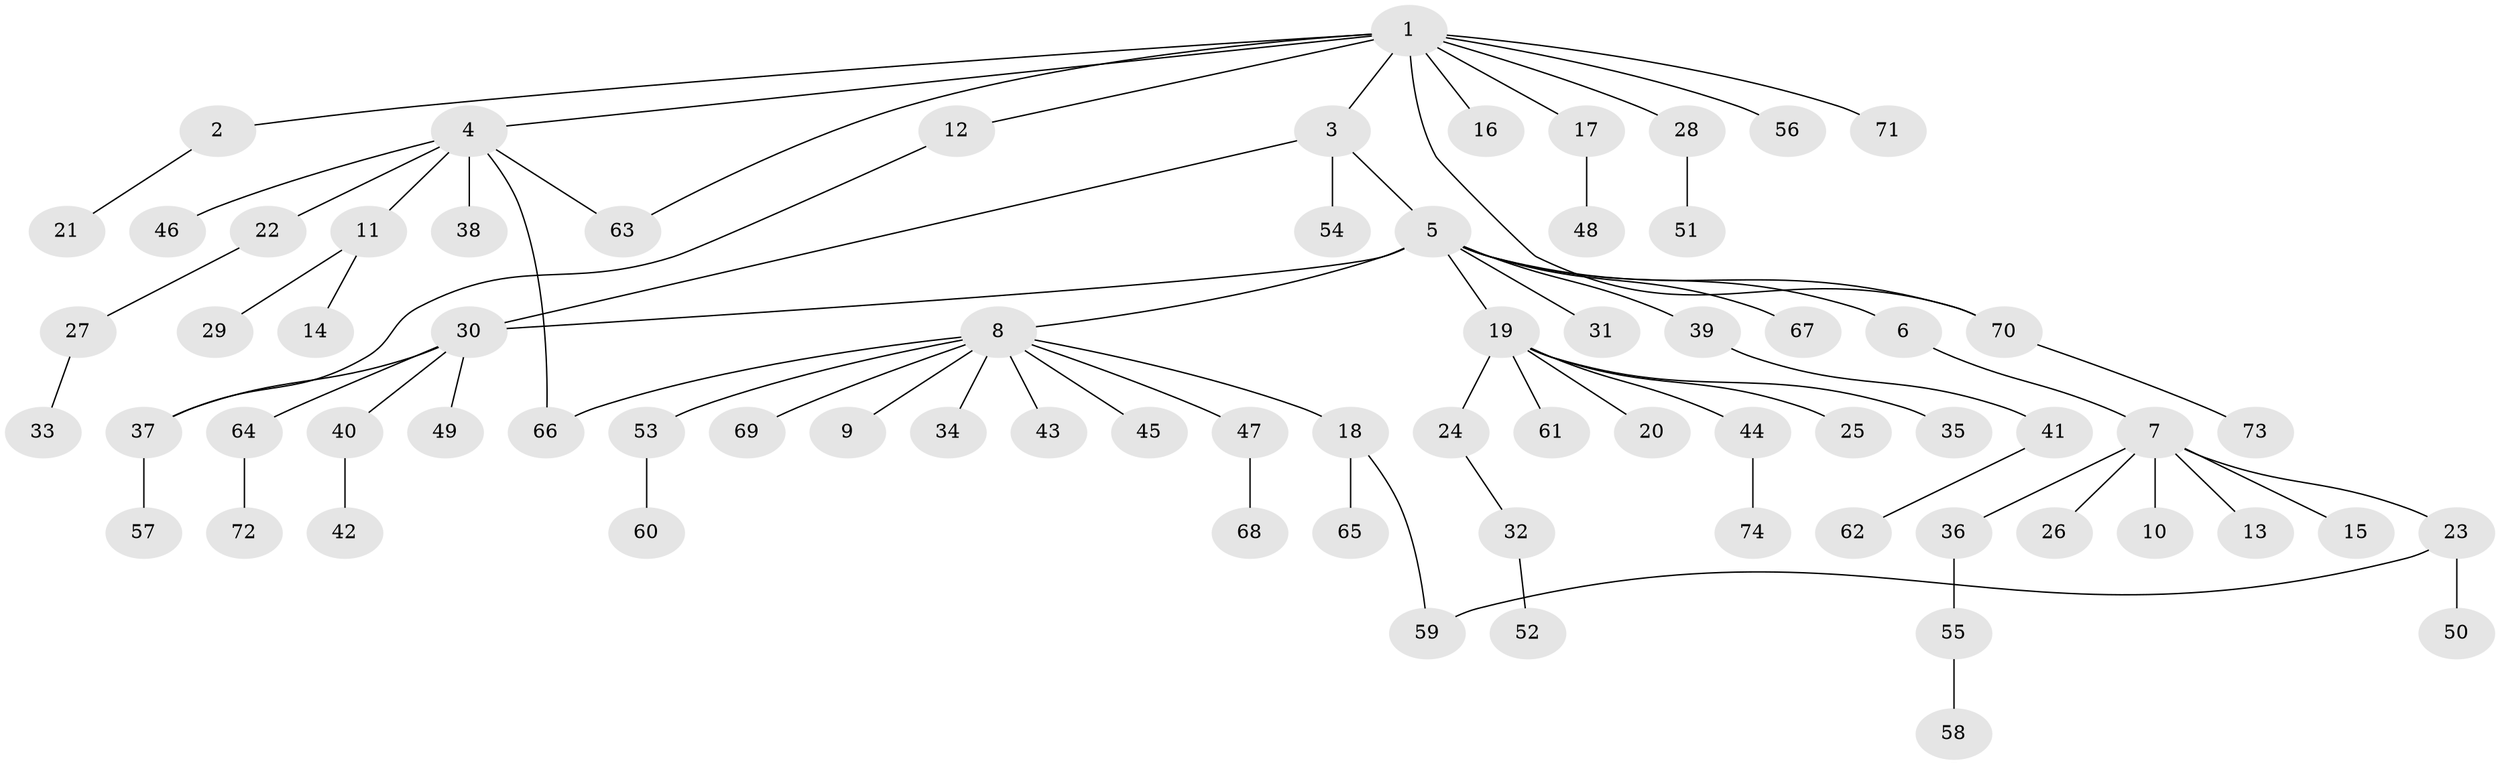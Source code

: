 // coarse degree distribution, {2: 0.3269230769230769, 6: 0.057692307692307696, 1: 0.5192307692307693, 8: 0.019230769230769232, 5: 0.019230769230769232, 3: 0.019230769230769232, 9: 0.019230769230769232, 10: 0.019230769230769232}
// Generated by graph-tools (version 1.1) at 2025/36/03/04/25 23:36:42]
// undirected, 74 vertices, 79 edges
graph export_dot {
  node [color=gray90,style=filled];
  1;
  2;
  3;
  4;
  5;
  6;
  7;
  8;
  9;
  10;
  11;
  12;
  13;
  14;
  15;
  16;
  17;
  18;
  19;
  20;
  21;
  22;
  23;
  24;
  25;
  26;
  27;
  28;
  29;
  30;
  31;
  32;
  33;
  34;
  35;
  36;
  37;
  38;
  39;
  40;
  41;
  42;
  43;
  44;
  45;
  46;
  47;
  48;
  49;
  50;
  51;
  52;
  53;
  54;
  55;
  56;
  57;
  58;
  59;
  60;
  61;
  62;
  63;
  64;
  65;
  66;
  67;
  68;
  69;
  70;
  71;
  72;
  73;
  74;
  1 -- 2;
  1 -- 3;
  1 -- 4;
  1 -- 12;
  1 -- 16;
  1 -- 17;
  1 -- 28;
  1 -- 56;
  1 -- 63;
  1 -- 70;
  1 -- 71;
  2 -- 21;
  3 -- 5;
  3 -- 30;
  3 -- 54;
  4 -- 11;
  4 -- 22;
  4 -- 38;
  4 -- 46;
  4 -- 63;
  4 -- 66;
  5 -- 6;
  5 -- 8;
  5 -- 19;
  5 -- 30;
  5 -- 31;
  5 -- 39;
  5 -- 67;
  5 -- 70;
  6 -- 7;
  7 -- 10;
  7 -- 13;
  7 -- 15;
  7 -- 23;
  7 -- 26;
  7 -- 36;
  8 -- 9;
  8 -- 18;
  8 -- 34;
  8 -- 43;
  8 -- 45;
  8 -- 47;
  8 -- 53;
  8 -- 66;
  8 -- 69;
  11 -- 14;
  11 -- 29;
  12 -- 37;
  17 -- 48;
  18 -- 59;
  18 -- 65;
  19 -- 20;
  19 -- 24;
  19 -- 25;
  19 -- 35;
  19 -- 44;
  19 -- 61;
  22 -- 27;
  23 -- 50;
  23 -- 59;
  24 -- 32;
  27 -- 33;
  28 -- 51;
  30 -- 37;
  30 -- 40;
  30 -- 49;
  30 -- 64;
  32 -- 52;
  36 -- 55;
  37 -- 57;
  39 -- 41;
  40 -- 42;
  41 -- 62;
  44 -- 74;
  47 -- 68;
  53 -- 60;
  55 -- 58;
  64 -- 72;
  70 -- 73;
}
